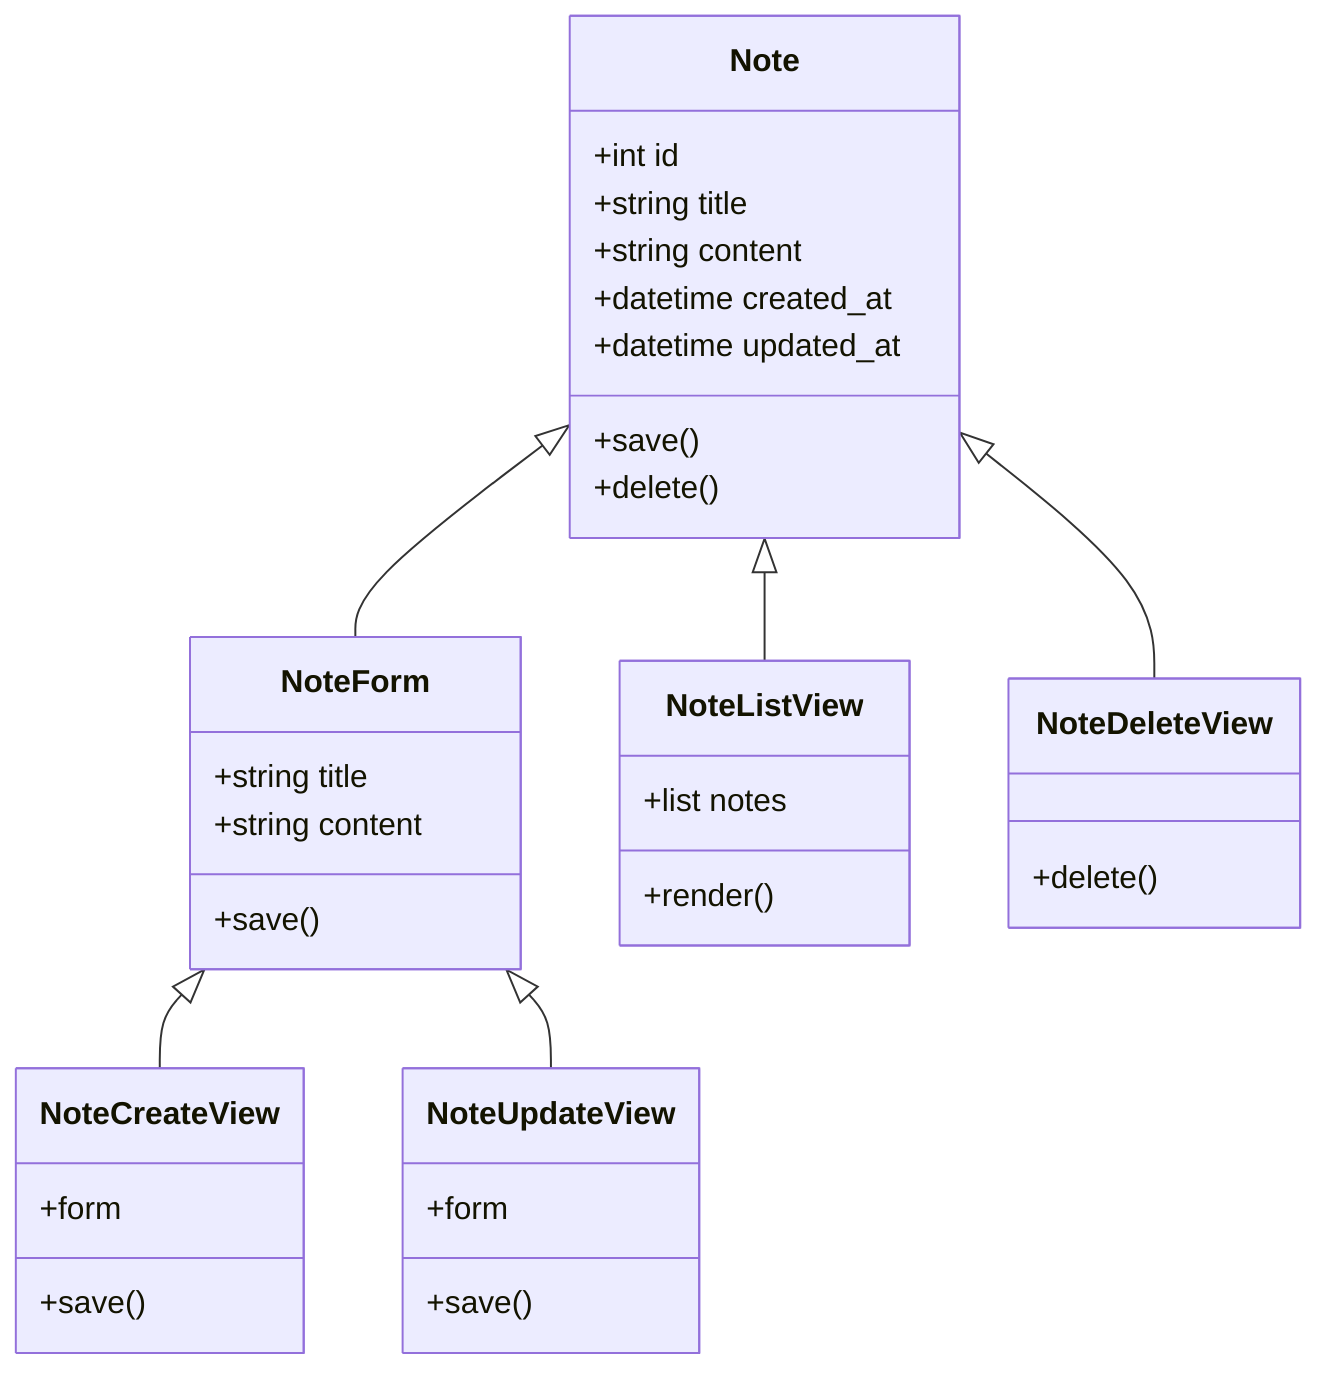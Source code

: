 classDiagram
    class Note {
        +int id
        +string title
        +string content
        +datetime created_at
        +datetime updated_at
        +save()
        +delete()
    }

    class NoteForm {
        +string title
        +string content
        +save()
    }

    class NoteListView {
        +list notes
        +render()
    }

    class NoteCreateView {
        +form
        +save()
    }

    class NoteUpdateView {
        +form
        +save()
    }

    class NoteDeleteView {
        +delete()
    }

    Note <|-- NoteForm
    NoteForm <|-- NoteCreateView
    NoteForm <|-- NoteUpdateView
    Note <|-- NoteListView
    Note <|-- NoteDeleteView